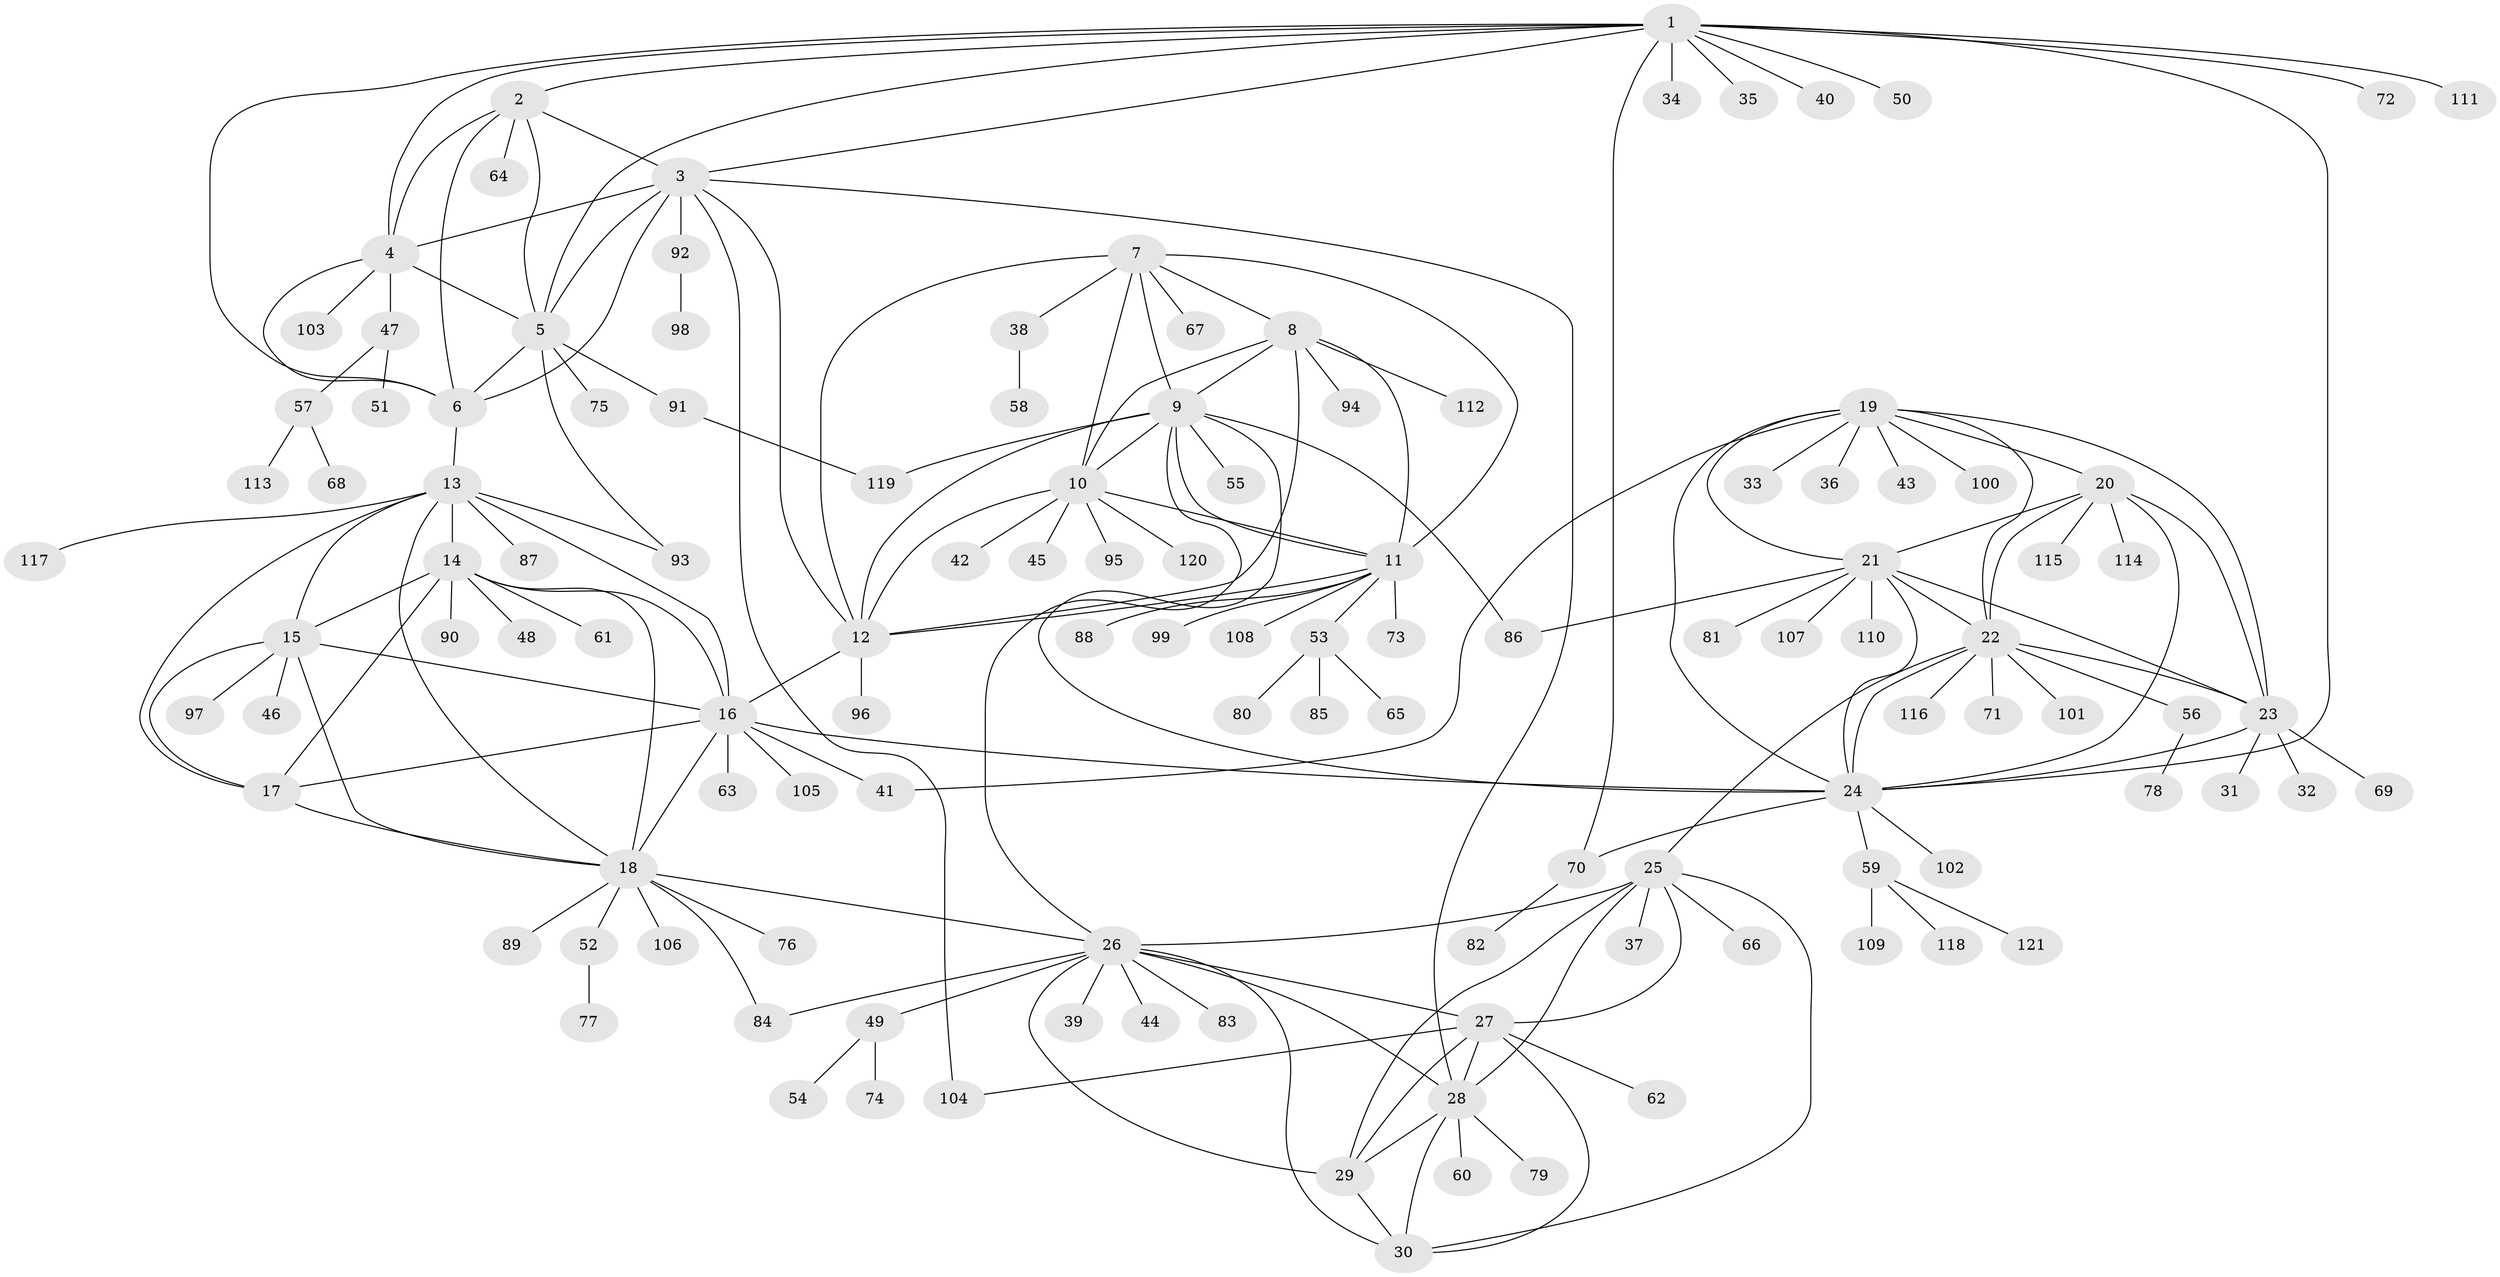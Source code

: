 // coarse degree distribution, {12: 0.0136986301369863, 5: 0.0410958904109589, 8: 0.0273972602739726, 6: 0.136986301369863, 7: 0.0273972602739726, 9: 0.0547945205479452, 10: 0.0273972602739726, 13: 0.0136986301369863, 1: 0.4931506849315068, 2: 0.136986301369863, 3: 0.0273972602739726}
// Generated by graph-tools (version 1.1) at 2025/52/03/04/25 22:52:35]
// undirected, 121 vertices, 183 edges
graph export_dot {
  node [color=gray90,style=filled];
  1;
  2;
  3;
  4;
  5;
  6;
  7;
  8;
  9;
  10;
  11;
  12;
  13;
  14;
  15;
  16;
  17;
  18;
  19;
  20;
  21;
  22;
  23;
  24;
  25;
  26;
  27;
  28;
  29;
  30;
  31;
  32;
  33;
  34;
  35;
  36;
  37;
  38;
  39;
  40;
  41;
  42;
  43;
  44;
  45;
  46;
  47;
  48;
  49;
  50;
  51;
  52;
  53;
  54;
  55;
  56;
  57;
  58;
  59;
  60;
  61;
  62;
  63;
  64;
  65;
  66;
  67;
  68;
  69;
  70;
  71;
  72;
  73;
  74;
  75;
  76;
  77;
  78;
  79;
  80;
  81;
  82;
  83;
  84;
  85;
  86;
  87;
  88;
  89;
  90;
  91;
  92;
  93;
  94;
  95;
  96;
  97;
  98;
  99;
  100;
  101;
  102;
  103;
  104;
  105;
  106;
  107;
  108;
  109;
  110;
  111;
  112;
  113;
  114;
  115;
  116;
  117;
  118;
  119;
  120;
  121;
  1 -- 2;
  1 -- 3;
  1 -- 4;
  1 -- 5;
  1 -- 6;
  1 -- 24;
  1 -- 34;
  1 -- 35;
  1 -- 40;
  1 -- 50;
  1 -- 70;
  1 -- 72;
  1 -- 111;
  2 -- 3;
  2 -- 4;
  2 -- 5;
  2 -- 6;
  2 -- 64;
  3 -- 4;
  3 -- 5;
  3 -- 6;
  3 -- 12;
  3 -- 28;
  3 -- 92;
  3 -- 104;
  4 -- 5;
  4 -- 6;
  4 -- 47;
  4 -- 103;
  5 -- 6;
  5 -- 75;
  5 -- 91;
  5 -- 93;
  6 -- 13;
  7 -- 8;
  7 -- 9;
  7 -- 10;
  7 -- 11;
  7 -- 12;
  7 -- 38;
  7 -- 67;
  8 -- 9;
  8 -- 10;
  8 -- 11;
  8 -- 12;
  8 -- 94;
  8 -- 112;
  9 -- 10;
  9 -- 11;
  9 -- 12;
  9 -- 24;
  9 -- 26;
  9 -- 55;
  9 -- 86;
  9 -- 119;
  10 -- 11;
  10 -- 12;
  10 -- 42;
  10 -- 45;
  10 -- 95;
  10 -- 120;
  11 -- 12;
  11 -- 53;
  11 -- 73;
  11 -- 88;
  11 -- 99;
  11 -- 108;
  12 -- 16;
  12 -- 96;
  13 -- 14;
  13 -- 15;
  13 -- 16;
  13 -- 17;
  13 -- 18;
  13 -- 87;
  13 -- 93;
  13 -- 117;
  14 -- 15;
  14 -- 16;
  14 -- 17;
  14 -- 18;
  14 -- 48;
  14 -- 61;
  14 -- 90;
  15 -- 16;
  15 -- 17;
  15 -- 18;
  15 -- 46;
  15 -- 97;
  16 -- 17;
  16 -- 18;
  16 -- 24;
  16 -- 41;
  16 -- 63;
  16 -- 105;
  17 -- 18;
  18 -- 26;
  18 -- 52;
  18 -- 76;
  18 -- 84;
  18 -- 89;
  18 -- 106;
  19 -- 20;
  19 -- 21;
  19 -- 22;
  19 -- 23;
  19 -- 24;
  19 -- 33;
  19 -- 36;
  19 -- 41;
  19 -- 43;
  19 -- 100;
  20 -- 21;
  20 -- 22;
  20 -- 23;
  20 -- 24;
  20 -- 114;
  20 -- 115;
  21 -- 22;
  21 -- 23;
  21 -- 24;
  21 -- 81;
  21 -- 86;
  21 -- 107;
  21 -- 110;
  22 -- 23;
  22 -- 24;
  22 -- 25;
  22 -- 56;
  22 -- 71;
  22 -- 101;
  22 -- 116;
  23 -- 24;
  23 -- 31;
  23 -- 32;
  23 -- 69;
  24 -- 59;
  24 -- 70;
  24 -- 102;
  25 -- 26;
  25 -- 27;
  25 -- 28;
  25 -- 29;
  25 -- 30;
  25 -- 37;
  25 -- 66;
  26 -- 27;
  26 -- 28;
  26 -- 29;
  26 -- 30;
  26 -- 39;
  26 -- 44;
  26 -- 49;
  26 -- 83;
  26 -- 84;
  27 -- 28;
  27 -- 29;
  27 -- 30;
  27 -- 62;
  27 -- 104;
  28 -- 29;
  28 -- 30;
  28 -- 60;
  28 -- 79;
  29 -- 30;
  38 -- 58;
  47 -- 51;
  47 -- 57;
  49 -- 54;
  49 -- 74;
  52 -- 77;
  53 -- 65;
  53 -- 80;
  53 -- 85;
  56 -- 78;
  57 -- 68;
  57 -- 113;
  59 -- 109;
  59 -- 118;
  59 -- 121;
  70 -- 82;
  91 -- 119;
  92 -- 98;
}
